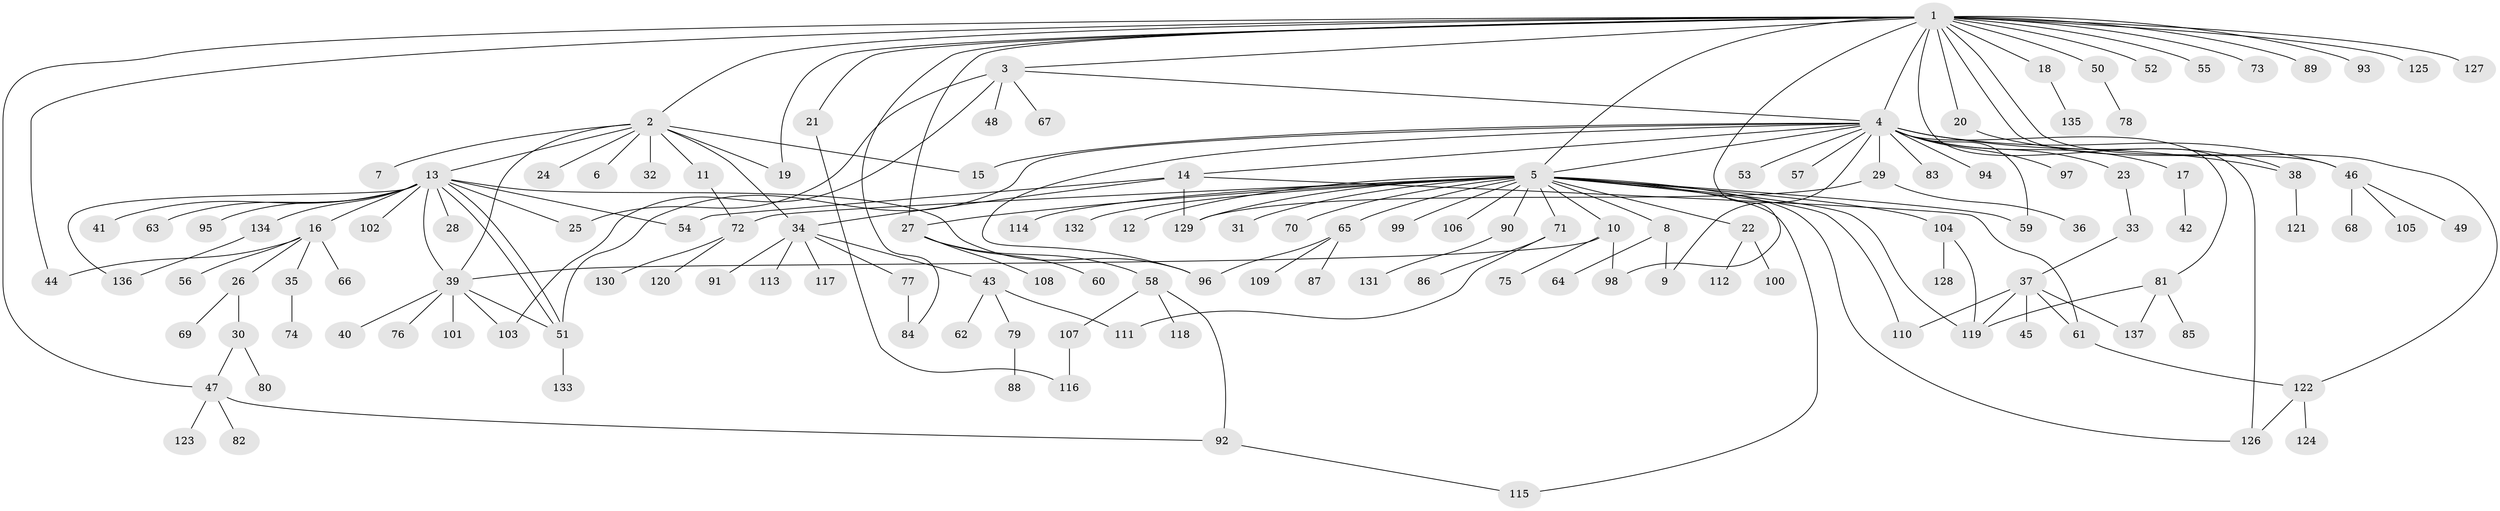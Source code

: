 // Generated by graph-tools (version 1.1) at 2025/47/03/09/25 04:47:14]
// undirected, 137 vertices, 177 edges
graph export_dot {
graph [start="1"]
  node [color=gray90,style=filled];
  1;
  2;
  3;
  4;
  5;
  6;
  7;
  8;
  9;
  10;
  11;
  12;
  13;
  14;
  15;
  16;
  17;
  18;
  19;
  20;
  21;
  22;
  23;
  24;
  25;
  26;
  27;
  28;
  29;
  30;
  31;
  32;
  33;
  34;
  35;
  36;
  37;
  38;
  39;
  40;
  41;
  42;
  43;
  44;
  45;
  46;
  47;
  48;
  49;
  50;
  51;
  52;
  53;
  54;
  55;
  56;
  57;
  58;
  59;
  60;
  61;
  62;
  63;
  64;
  65;
  66;
  67;
  68;
  69;
  70;
  71;
  72;
  73;
  74;
  75;
  76;
  77;
  78;
  79;
  80;
  81;
  82;
  83;
  84;
  85;
  86;
  87;
  88;
  89;
  90;
  91;
  92;
  93;
  94;
  95;
  96;
  97;
  98;
  99;
  100;
  101;
  102;
  103;
  104;
  105;
  106;
  107;
  108;
  109;
  110;
  111;
  112;
  113;
  114;
  115;
  116;
  117;
  118;
  119;
  120;
  121;
  122;
  123;
  124;
  125;
  126;
  127;
  128;
  129;
  130;
  131;
  132;
  133;
  134;
  135;
  136;
  137;
  1 -- 2;
  1 -- 3;
  1 -- 4;
  1 -- 5;
  1 -- 18;
  1 -- 19;
  1 -- 20;
  1 -- 21;
  1 -- 27;
  1 -- 44;
  1 -- 46;
  1 -- 47;
  1 -- 50;
  1 -- 52;
  1 -- 55;
  1 -- 73;
  1 -- 84;
  1 -- 89;
  1 -- 93;
  1 -- 98;
  1 -- 122;
  1 -- 125;
  1 -- 126;
  1 -- 127;
  2 -- 6;
  2 -- 7;
  2 -- 11;
  2 -- 13;
  2 -- 15;
  2 -- 19;
  2 -- 24;
  2 -- 32;
  2 -- 34;
  2 -- 39;
  3 -- 4;
  3 -- 25;
  3 -- 48;
  3 -- 67;
  3 -- 103;
  4 -- 5;
  4 -- 9;
  4 -- 14;
  4 -- 15;
  4 -- 17;
  4 -- 23;
  4 -- 29;
  4 -- 38;
  4 -- 46;
  4 -- 51;
  4 -- 53;
  4 -- 57;
  4 -- 59;
  4 -- 81;
  4 -- 83;
  4 -- 94;
  4 -- 96;
  4 -- 97;
  5 -- 8;
  5 -- 10;
  5 -- 12;
  5 -- 22;
  5 -- 27;
  5 -- 31;
  5 -- 59;
  5 -- 65;
  5 -- 70;
  5 -- 71;
  5 -- 72;
  5 -- 90;
  5 -- 99;
  5 -- 104;
  5 -- 106;
  5 -- 110;
  5 -- 114;
  5 -- 115;
  5 -- 119;
  5 -- 126;
  5 -- 129;
  5 -- 132;
  8 -- 9;
  8 -- 64;
  10 -- 39;
  10 -- 75;
  10 -- 98;
  11 -- 72;
  13 -- 16;
  13 -- 25;
  13 -- 28;
  13 -- 39;
  13 -- 41;
  13 -- 51;
  13 -- 51;
  13 -- 54;
  13 -- 63;
  13 -- 95;
  13 -- 96;
  13 -- 102;
  13 -- 134;
  13 -- 136;
  14 -- 34;
  14 -- 54;
  14 -- 61;
  14 -- 129;
  16 -- 26;
  16 -- 35;
  16 -- 44;
  16 -- 56;
  16 -- 66;
  17 -- 42;
  18 -- 135;
  20 -- 38;
  21 -- 116;
  22 -- 100;
  22 -- 112;
  23 -- 33;
  26 -- 30;
  26 -- 69;
  27 -- 58;
  27 -- 60;
  27 -- 108;
  29 -- 36;
  29 -- 129;
  30 -- 47;
  30 -- 80;
  33 -- 37;
  34 -- 43;
  34 -- 77;
  34 -- 91;
  34 -- 113;
  34 -- 117;
  35 -- 74;
  37 -- 45;
  37 -- 61;
  37 -- 110;
  37 -- 119;
  37 -- 137;
  38 -- 121;
  39 -- 40;
  39 -- 51;
  39 -- 76;
  39 -- 101;
  39 -- 103;
  43 -- 62;
  43 -- 79;
  43 -- 111;
  46 -- 49;
  46 -- 68;
  46 -- 105;
  47 -- 82;
  47 -- 92;
  47 -- 123;
  50 -- 78;
  51 -- 133;
  58 -- 92;
  58 -- 107;
  58 -- 118;
  61 -- 122;
  65 -- 87;
  65 -- 96;
  65 -- 109;
  71 -- 86;
  71 -- 111;
  72 -- 120;
  72 -- 130;
  77 -- 84;
  79 -- 88;
  81 -- 85;
  81 -- 119;
  81 -- 137;
  90 -- 131;
  92 -- 115;
  104 -- 119;
  104 -- 128;
  107 -- 116;
  122 -- 124;
  122 -- 126;
  134 -- 136;
}
